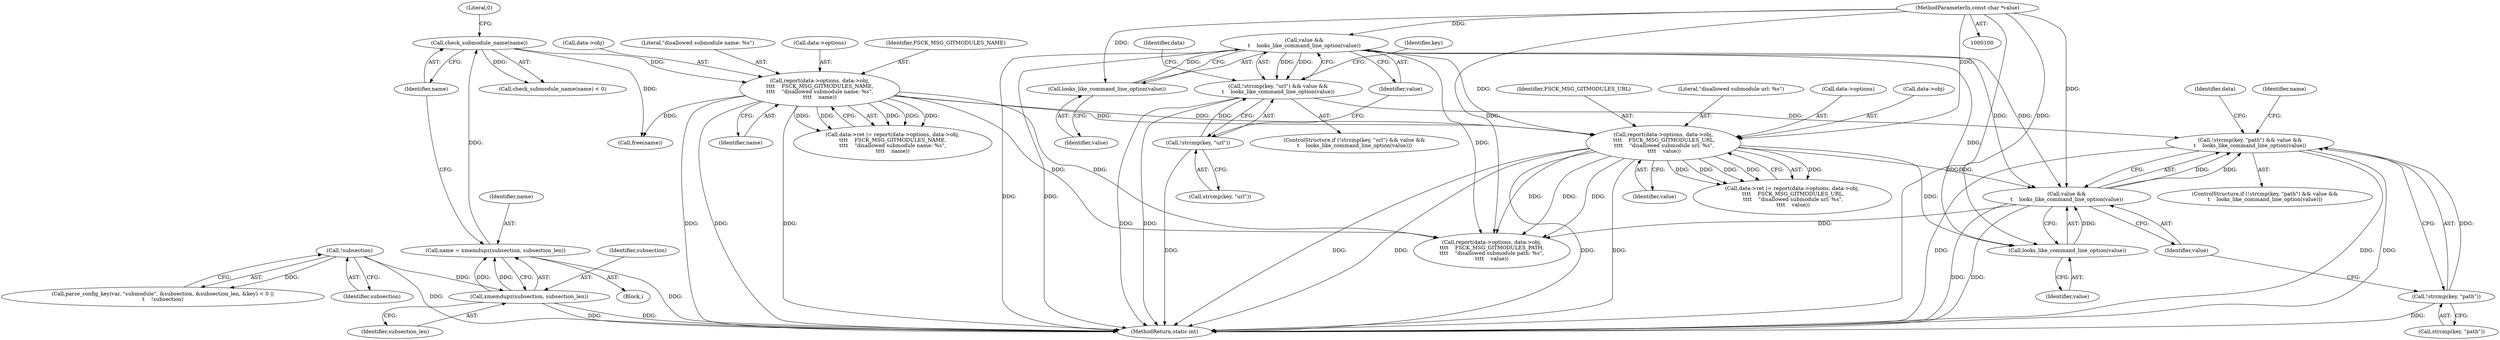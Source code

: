 digraph "0_git_1a7fd1fb2998002da6e9ff2ee46e1bdd25ee8404@API" {
"1000179" [label="(Call,!strcmp(key, \"path\") && value &&\n\t    looks_like_command_line_option(value))"];
"1000180" [label="(Call,!strcmp(key, \"path\"))"];
"1000184" [label="(Call,value &&\n\t    looks_like_command_line_option(value))"];
"1000186" [label="(Call,looks_like_command_line_option(value))"];
"1000168" [label="(Call,report(data->options, data->obj,\n \t\t\t\t    FSCK_MSG_GITMODULES_URL,\n \t\t\t\t    \"disallowed submodule url: %s\",\n \t\t\t\t    value))"];
"1000144" [label="(Call,report(data->options, data->obj,\n\t\t\t\t    FSCK_MSG_GITMODULES_NAME,\n\t\t\t\t    \"disallowed submodule name: %s\",\n\t\t\t\t    name))"];
"1000137" [label="(Call,check_submodule_name(name))"];
"1000130" [label="(Call,name = xmemdupz(subsection, subsection_len))"];
"1000132" [label="(Call,xmemdupz(subsection, subsection_len))"];
"1000126" [label="(Call,!subsection)"];
"1000160" [label="(Call,value &&\n\t    looks_like_command_line_option(value))"];
"1000162" [label="(Call,looks_like_command_line_option(value))"];
"1000102" [label="(MethodParameterIn,const char *value)"];
"1000155" [label="(Call,!strcmp(key, \"url\") && value &&\n\t    looks_like_command_line_option(value))"];
"1000156" [label="(Call,!strcmp(key, \"url\"))"];
"1000168" [label="(Call,report(data->options, data->obj,\n \t\t\t\t    FSCK_MSG_GITMODULES_URL,\n \t\t\t\t    \"disallowed submodule url: %s\",\n \t\t\t\t    value))"];
"1000154" [label="(ControlStructure,if (!strcmp(key, \"url\") && value &&\n\t    looks_like_command_line_option(value)))"];
"1000148" [label="(Call,data->obj)"];
"1000138" [label="(Identifier,name)"];
"1000190" [label="(Identifier,data)"];
"1000185" [label="(Identifier,value)"];
"1000175" [label="(Identifier,FSCK_MSG_GITMODULES_URL)"];
"1000176" [label="(Literal,\"disallowed submodule url: %s\")"];
"1000182" [label="(Identifier,key)"];
"1000163" [label="(Identifier,value)"];
"1000203" [label="(Identifier,name)"];
"1000155" [label="(Call,!strcmp(key, \"url\") && value &&\n\t    looks_like_command_line_option(value))"];
"1000169" [label="(Call,data->options)"];
"1000179" [label="(Call,!strcmp(key, \"path\") && value &&\n\t    looks_like_command_line_option(value))"];
"1000139" [label="(Literal,0)"];
"1000206" [label="(MethodReturn,static int)"];
"1000166" [label="(Identifier,data)"];
"1000152" [label="(Literal,\"disallowed submodule name: %s\")"];
"1000192" [label="(Call,report(data->options, data->obj,\n\t\t\t\t    FSCK_MSG_GITMODULES_PATH,\n\t\t\t\t    \"disallowed submodule path: %s\",\n\t\t\t\t    value))"];
"1000140" [label="(Call,data->ret |= report(data->options, data->obj,\n\t\t\t\t    FSCK_MSG_GITMODULES_NAME,\n\t\t\t\t    \"disallowed submodule name: %s\",\n\t\t\t\t    name))"];
"1000202" [label="(Call,free(name))"];
"1000162" [label="(Call,looks_like_command_line_option(value))"];
"1000187" [label="(Identifier,value)"];
"1000145" [label="(Call,data->options)"];
"1000178" [label="(ControlStructure,if (!strcmp(key, \"path\") && value &&\n\t    looks_like_command_line_option(value)))"];
"1000180" [label="(Call,!strcmp(key, \"path\"))"];
"1000181" [label="(Call,strcmp(key, \"path\"))"];
"1000161" [label="(Identifier,value)"];
"1000151" [label="(Identifier,FSCK_MSG_GITMODULES_NAME)"];
"1000186" [label="(Call,looks_like_command_line_option(value))"];
"1000177" [label="(Identifier,value)"];
"1000104" [label="(Block,)"];
"1000131" [label="(Identifier,name)"];
"1000144" [label="(Call,report(data->options, data->obj,\n\t\t\t\t    FSCK_MSG_GITMODULES_NAME,\n\t\t\t\t    \"disallowed submodule name: %s\",\n\t\t\t\t    name))"];
"1000153" [label="(Identifier,name)"];
"1000160" [label="(Call,value &&\n\t    looks_like_command_line_option(value))"];
"1000164" [label="(Call,data->ret |= report(data->options, data->obj,\n \t\t\t\t    FSCK_MSG_GITMODULES_URL,\n \t\t\t\t    \"disallowed submodule url: %s\",\n \t\t\t\t    value))"];
"1000137" [label="(Call,check_submodule_name(name))"];
"1000132" [label="(Call,xmemdupz(subsection, subsection_len))"];
"1000127" [label="(Identifier,subsection)"];
"1000156" [label="(Call,!strcmp(key, \"url\"))"];
"1000114" [label="(Call,parse_config_key(var, \"submodule\", &subsection, &subsection_len, &key) < 0 ||\n\t    !subsection)"];
"1000184" [label="(Call,value &&\n\t    looks_like_command_line_option(value))"];
"1000133" [label="(Identifier,subsection)"];
"1000136" [label="(Call,check_submodule_name(name) < 0)"];
"1000130" [label="(Call,name = xmemdupz(subsection, subsection_len))"];
"1000126" [label="(Call,!subsection)"];
"1000134" [label="(Identifier,subsection_len)"];
"1000102" [label="(MethodParameterIn,const char *value)"];
"1000157" [label="(Call,strcmp(key, \"url\"))"];
"1000172" [label="(Call,data->obj)"];
"1000179" -> "1000178"  [label="AST: "];
"1000179" -> "1000180"  [label="CFG: "];
"1000179" -> "1000184"  [label="CFG: "];
"1000180" -> "1000179"  [label="AST: "];
"1000184" -> "1000179"  [label="AST: "];
"1000190" -> "1000179"  [label="CFG: "];
"1000203" -> "1000179"  [label="CFG: "];
"1000179" -> "1000206"  [label="DDG: "];
"1000179" -> "1000206"  [label="DDG: "];
"1000179" -> "1000206"  [label="DDG: "];
"1000180" -> "1000179"  [label="DDG: "];
"1000184" -> "1000179"  [label="DDG: "];
"1000184" -> "1000179"  [label="DDG: "];
"1000155" -> "1000179"  [label="DDG: "];
"1000180" -> "1000181"  [label="CFG: "];
"1000181" -> "1000180"  [label="AST: "];
"1000185" -> "1000180"  [label="CFG: "];
"1000180" -> "1000206"  [label="DDG: "];
"1000184" -> "1000185"  [label="CFG: "];
"1000184" -> "1000186"  [label="CFG: "];
"1000185" -> "1000184"  [label="AST: "];
"1000186" -> "1000184"  [label="AST: "];
"1000184" -> "1000206"  [label="DDG: "];
"1000184" -> "1000206"  [label="DDG: "];
"1000186" -> "1000184"  [label="DDG: "];
"1000168" -> "1000184"  [label="DDG: "];
"1000160" -> "1000184"  [label="DDG: "];
"1000160" -> "1000184"  [label="DDG: "];
"1000102" -> "1000184"  [label="DDG: "];
"1000184" -> "1000192"  [label="DDG: "];
"1000186" -> "1000187"  [label="CFG: "];
"1000187" -> "1000186"  [label="AST: "];
"1000168" -> "1000186"  [label="DDG: "];
"1000160" -> "1000186"  [label="DDG: "];
"1000102" -> "1000186"  [label="DDG: "];
"1000168" -> "1000164"  [label="AST: "];
"1000168" -> "1000177"  [label="CFG: "];
"1000169" -> "1000168"  [label="AST: "];
"1000172" -> "1000168"  [label="AST: "];
"1000175" -> "1000168"  [label="AST: "];
"1000176" -> "1000168"  [label="AST: "];
"1000177" -> "1000168"  [label="AST: "];
"1000164" -> "1000168"  [label="CFG: "];
"1000168" -> "1000206"  [label="DDG: "];
"1000168" -> "1000206"  [label="DDG: "];
"1000168" -> "1000206"  [label="DDG: "];
"1000168" -> "1000206"  [label="DDG: "];
"1000168" -> "1000164"  [label="DDG: "];
"1000168" -> "1000164"  [label="DDG: "];
"1000168" -> "1000164"  [label="DDG: "];
"1000168" -> "1000164"  [label="DDG: "];
"1000168" -> "1000164"  [label="DDG: "];
"1000144" -> "1000168"  [label="DDG: "];
"1000144" -> "1000168"  [label="DDG: "];
"1000160" -> "1000168"  [label="DDG: "];
"1000102" -> "1000168"  [label="DDG: "];
"1000168" -> "1000192"  [label="DDG: "];
"1000168" -> "1000192"  [label="DDG: "];
"1000168" -> "1000192"  [label="DDG: "];
"1000144" -> "1000140"  [label="AST: "];
"1000144" -> "1000153"  [label="CFG: "];
"1000145" -> "1000144"  [label="AST: "];
"1000148" -> "1000144"  [label="AST: "];
"1000151" -> "1000144"  [label="AST: "];
"1000152" -> "1000144"  [label="AST: "];
"1000153" -> "1000144"  [label="AST: "];
"1000140" -> "1000144"  [label="CFG: "];
"1000144" -> "1000206"  [label="DDG: "];
"1000144" -> "1000206"  [label="DDG: "];
"1000144" -> "1000206"  [label="DDG: "];
"1000144" -> "1000140"  [label="DDG: "];
"1000144" -> "1000140"  [label="DDG: "];
"1000144" -> "1000140"  [label="DDG: "];
"1000144" -> "1000140"  [label="DDG: "];
"1000144" -> "1000140"  [label="DDG: "];
"1000137" -> "1000144"  [label="DDG: "];
"1000144" -> "1000192"  [label="DDG: "];
"1000144" -> "1000192"  [label="DDG: "];
"1000144" -> "1000202"  [label="DDG: "];
"1000137" -> "1000136"  [label="AST: "];
"1000137" -> "1000138"  [label="CFG: "];
"1000138" -> "1000137"  [label="AST: "];
"1000139" -> "1000137"  [label="CFG: "];
"1000137" -> "1000136"  [label="DDG: "];
"1000130" -> "1000137"  [label="DDG: "];
"1000137" -> "1000202"  [label="DDG: "];
"1000130" -> "1000104"  [label="AST: "];
"1000130" -> "1000132"  [label="CFG: "];
"1000131" -> "1000130"  [label="AST: "];
"1000132" -> "1000130"  [label="AST: "];
"1000138" -> "1000130"  [label="CFG: "];
"1000130" -> "1000206"  [label="DDG: "];
"1000132" -> "1000130"  [label="DDG: "];
"1000132" -> "1000130"  [label="DDG: "];
"1000132" -> "1000134"  [label="CFG: "];
"1000133" -> "1000132"  [label="AST: "];
"1000134" -> "1000132"  [label="AST: "];
"1000132" -> "1000206"  [label="DDG: "];
"1000132" -> "1000206"  [label="DDG: "];
"1000126" -> "1000132"  [label="DDG: "];
"1000126" -> "1000114"  [label="AST: "];
"1000126" -> "1000127"  [label="CFG: "];
"1000127" -> "1000126"  [label="AST: "];
"1000114" -> "1000126"  [label="CFG: "];
"1000126" -> "1000206"  [label="DDG: "];
"1000126" -> "1000114"  [label="DDG: "];
"1000160" -> "1000155"  [label="AST: "];
"1000160" -> "1000161"  [label="CFG: "];
"1000160" -> "1000162"  [label="CFG: "];
"1000161" -> "1000160"  [label="AST: "];
"1000162" -> "1000160"  [label="AST: "];
"1000155" -> "1000160"  [label="CFG: "];
"1000160" -> "1000206"  [label="DDG: "];
"1000160" -> "1000206"  [label="DDG: "];
"1000160" -> "1000155"  [label="DDG: "];
"1000160" -> "1000155"  [label="DDG: "];
"1000162" -> "1000160"  [label="DDG: "];
"1000102" -> "1000160"  [label="DDG: "];
"1000160" -> "1000192"  [label="DDG: "];
"1000162" -> "1000163"  [label="CFG: "];
"1000163" -> "1000162"  [label="AST: "];
"1000102" -> "1000162"  [label="DDG: "];
"1000102" -> "1000100"  [label="AST: "];
"1000102" -> "1000206"  [label="DDG: "];
"1000102" -> "1000192"  [label="DDG: "];
"1000155" -> "1000154"  [label="AST: "];
"1000155" -> "1000156"  [label="CFG: "];
"1000156" -> "1000155"  [label="AST: "];
"1000166" -> "1000155"  [label="CFG: "];
"1000182" -> "1000155"  [label="CFG: "];
"1000155" -> "1000206"  [label="DDG: "];
"1000155" -> "1000206"  [label="DDG: "];
"1000156" -> "1000155"  [label="DDG: "];
"1000156" -> "1000157"  [label="CFG: "];
"1000157" -> "1000156"  [label="AST: "];
"1000161" -> "1000156"  [label="CFG: "];
"1000156" -> "1000206"  [label="DDG: "];
}
